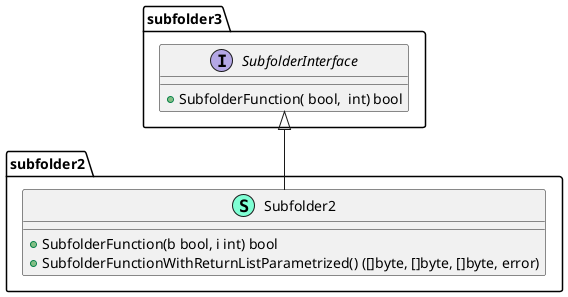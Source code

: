 @startuml
namespace subfolder2 {
    class Subfolder2 << (S,Aquamarine) >> {
        + SubfolderFunction(b bool, i int) bool
        + SubfolderFunctionWithReturnListParametrized() ([]byte, []byte, []byte, error)

    }
}

"subfolder3.SubfolderInterface" <|-- "subfolder2.Subfolder2"

namespace subfolder3 {
    interface SubfolderInterface  {
        + SubfolderFunction( bool,  int) bool

    }
}


@enduml

